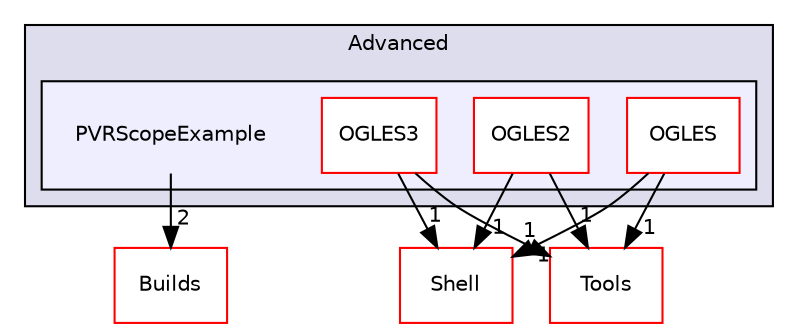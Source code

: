 digraph "PVR/SDK_3.4/Examples/Advanced/PVRScopeExample" {
  compound=true
  node [ fontsize="10", fontname="Helvetica"];
  edge [ labelfontsize="10", labelfontname="Helvetica"];
  subgraph clusterdir_3311445bd4425c20b6c3fe25c066f270 {
    graph [ bgcolor="#ddddee", pencolor="black", label="Advanced" fontname="Helvetica", fontsize="10", URL="dir_3311445bd4425c20b6c3fe25c066f270.html"]
  subgraph clusterdir_18f755b87017dddb26af0c20f0d4525f {
    graph [ bgcolor="#eeeeff", pencolor="black", label="" URL="dir_18f755b87017dddb26af0c20f0d4525f.html"];
    dir_18f755b87017dddb26af0c20f0d4525f [shape=plaintext label="PVRScopeExample"];
    dir_ff01143c7cb4a5fffacbbbefd144b919 [shape=box label="OGLES" color="red" fillcolor="white" style="filled" URL="dir_ff01143c7cb4a5fffacbbbefd144b919.html"];
    dir_364f9b45241f6433958dd182096b99e7 [shape=box label="OGLES2" color="red" fillcolor="white" style="filled" URL="dir_364f9b45241f6433958dd182096b99e7.html"];
    dir_596cb104649460946bdbd5aa865ab7eb [shape=box label="OGLES3" color="red" fillcolor="white" style="filled" URL="dir_596cb104649460946bdbd5aa865ab7eb.html"];
  }
  }
  dir_de41955a66a331b990d60d5323117a97 [shape=box label="Shell" fillcolor="white" style="filled" color="red" URL="dir_de41955a66a331b990d60d5323117a97.html"];
  dir_1af8ad330c4bc410d3d82949093945d2 [shape=box label="Builds" fillcolor="white" style="filled" color="red" URL="dir_1af8ad330c4bc410d3d82949093945d2.html"];
  dir_5222bd6691dac9df766f8a52293393a2 [shape=box label="Tools" fillcolor="white" style="filled" color="red" URL="dir_5222bd6691dac9df766f8a52293393a2.html"];
  dir_ff01143c7cb4a5fffacbbbefd144b919->dir_de41955a66a331b990d60d5323117a97 [headlabel="1", labeldistance=1.5 headhref="dir_001000_000133.html"];
  dir_ff01143c7cb4a5fffacbbbefd144b919->dir_5222bd6691dac9df766f8a52293393a2 [headlabel="1", labeldistance=1.5 headhref="dir_001000_001762.html"];
  dir_18f755b87017dddb26af0c20f0d4525f->dir_1af8ad330c4bc410d3d82949093945d2 [headlabel="2", labeldistance=1.5 headhref="dir_000609_000027.html"];
  dir_596cb104649460946bdbd5aa865ab7eb->dir_de41955a66a331b990d60d5323117a97 [headlabel="1", labeldistance=1.5 headhref="dir_000612_000133.html"];
  dir_596cb104649460946bdbd5aa865ab7eb->dir_5222bd6691dac9df766f8a52293393a2 [headlabel="1", labeldistance=1.5 headhref="dir_000612_001762.html"];
  dir_364f9b45241f6433958dd182096b99e7->dir_de41955a66a331b990d60d5323117a97 [headlabel="1", labeldistance=1.5 headhref="dir_000610_000133.html"];
  dir_364f9b45241f6433958dd182096b99e7->dir_5222bd6691dac9df766f8a52293393a2 [headlabel="1", labeldistance=1.5 headhref="dir_000610_001762.html"];
}
